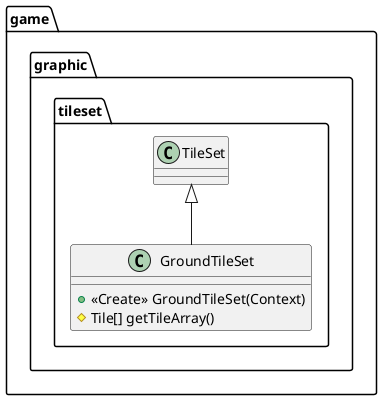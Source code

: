 @startuml
class game.graphic.tileset.GroundTileSet {
+ <<Create>> GroundTileSet(Context)
# Tile[] getTileArray()
}



game.graphic.tileset.TileSet <|-- game.graphic.tileset.GroundTileSet
@enduml